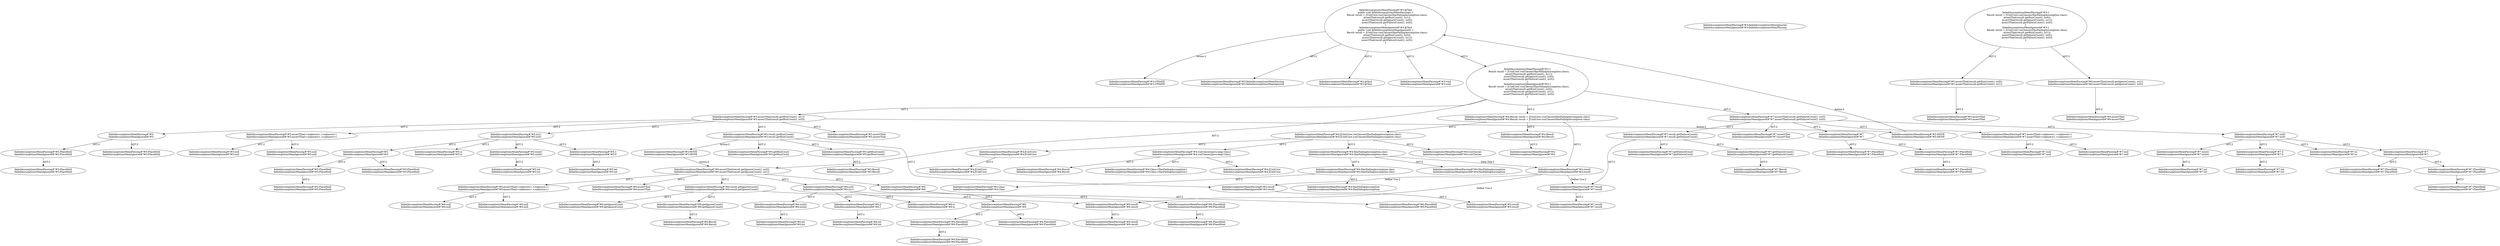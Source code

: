 digraph "Pattern" {
0 [label="failedAssumptionsMeanPassing#?#3:UPDATE
failedAssumptionsMeanIgnored#?#3:UPDATE" shape=ellipse]
1 [label="failedAssumptionsMeanPassing#?#3:@Test
public void failedAssumptionsMeanPassing() \{
    Result result = JUnitCore.runClasses(HasFailingAssumption.class);
    assertThat(result.getRunCount(), is(1));
    assertThat(result.getIgnoreCount(), is(0));
    assertThat(result.getFailureCount(), is(0));
\}
failedAssumptionsMeanIgnored#?#3:@Test
public void failedAssumptionsMeanIgnored() \{
    Result result = JUnitCore.runClasses(HasFailingAssumption.class);
    assertThat(result.getRunCount(), is(0));
    assertThat(result.getIgnoreCount(), is(1));
    assertThat(result.getFailureCount(), is(0));
\}" shape=ellipse]
2 [label="failedAssumptionsMeanPassing#?#3:failedAssumptionsMeanPassing
failedAssumptionsMeanIgnored#?#3:failedAssumptionsMeanIgnored" shape=ellipse]
3 [label="failedAssumptionsMeanPassing#?#2:@Test
failedAssumptionsMeanIgnored#?#2:@Test" shape=ellipse]
4 [label="failedAssumptionsMeanPassing#?#3:void
failedAssumptionsMeanIgnored#?#3:void" shape=ellipse]
5 [label="failedAssumptionsMeanPassing#?#3:\{
    Result result = JUnitCore.runClasses(HasFailingAssumption.class);
    assertThat(result.getRunCount(), is(1));
    assertThat(result.getIgnoreCount(), is(0));
    assertThat(result.getFailureCount(), is(0));
\}
failedAssumptionsMeanIgnored#?#3:\{
    Result result = JUnitCore.runClasses(HasFailingAssumption.class);
    assertThat(result.getRunCount(), is(0));
    assertThat(result.getIgnoreCount(), is(1));
    assertThat(result.getFailureCount(), is(0));
\}" shape=ellipse]
6 [label="failedAssumptionsMeanPassing#?#4:Result result = JUnitCore.runClasses(HasFailingAssumption.class)
failedAssumptionsMeanIgnored#?#4:Result result = JUnitCore.runClasses(HasFailingAssumption.class)" shape=ellipse]
7 [label="failedAssumptionsMeanPassing#?#4:result
failedAssumptionsMeanIgnored#?#4:result" shape=ellipse]
8 [label="failedAssumptionsMeanPassing#?#5:result
failedAssumptionsMeanIgnored#?#5:result" shape=ellipse]
9 [label="failedAssumptionsMeanPassing#?#5:result
failedAssumptionsMeanIgnored#?#5:result" shape=ellipse]
10 [label="failedAssumptionsMeanPassing#?#6:result
failedAssumptionsMeanIgnored#?#6:result" shape=ellipse]
11 [label="failedAssumptionsMeanPassing#?#6:result
failedAssumptionsMeanIgnored#?#6:result" shape=ellipse]
12 [label="failedAssumptionsMeanPassing#?#7:result
failedAssumptionsMeanIgnored#?#7:result" shape=ellipse]
13 [label="failedAssumptionsMeanPassing#?#7:result
failedAssumptionsMeanIgnored#?#7:result" shape=ellipse]
14 [label="failedAssumptionsMeanPassing#?#4:Result
failedAssumptionsMeanIgnored#?#4:Result" shape=ellipse]
15 [label="failedAssumptionsMeanPassing#?#4:
failedAssumptionsMeanIgnored#?#4:" shape=ellipse]
16 [label="failedAssumptionsMeanPassing#?#4:JUnitCore.runClasses(HasFailingAssumption.class)
failedAssumptionsMeanIgnored#?#4:JUnitCore.runClasses(HasFailingAssumption.class)" shape=ellipse]
17 [label="failedAssumptionsMeanPassing#?#4:runClasses
failedAssumptionsMeanIgnored#?#4:runClasses" shape=ellipse]
18 [label="failedAssumptionsMeanPassing#?#4:JUnitCore
failedAssumptionsMeanIgnored#?#4:JUnitCore" shape=ellipse]
19 [label="failedAssumptionsMeanPassing#?#4:JUnitCore
failedAssumptionsMeanIgnored#?#4:JUnitCore" shape=ellipse]
20 [label="failedAssumptionsMeanPassing#?#4:runClasses(java.lang.Class)
failedAssumptionsMeanIgnored#?#4:runClasses(java.lang.Class)" shape=ellipse]
21 [label="failedAssumptionsMeanPassing#?#4:JUnitCore
failedAssumptionsMeanIgnored#?#4:JUnitCore" shape=ellipse]
22 [label="failedAssumptionsMeanPassing#?#4:Result
failedAssumptionsMeanIgnored#?#4:Result" shape=ellipse]
23 [label="failedAssumptionsMeanPassing#?#4:Class<HasFailingAssumption>
failedAssumptionsMeanIgnored#?#4:Class<HasFailingAssumption>" shape=ellipse]
24 [label="failedAssumptionsMeanPassing#?#4:HasFailingAssumption.class
failedAssumptionsMeanIgnored#?#4:HasFailingAssumption.class" shape=ellipse]
25 [label="failedAssumptionsMeanPassing#?#4:HasFailingAssumption
failedAssumptionsMeanIgnored#?#4:HasFailingAssumption" shape=ellipse]
26 [label="failedAssumptionsMeanPassing#?#4:HasFailingAssumption.class
failedAssumptionsMeanIgnored#?#4:HasFailingAssumption.class" shape=ellipse]
27 [label="failedAssumptionsMeanPassing#?#4:HasFailingAssumption
failedAssumptionsMeanIgnored#?#4:HasFailingAssumption" shape=ellipse]
28 [label="failedAssumptionsMeanPassing#?#4:Class
failedAssumptionsMeanIgnored#?#4:Class" shape=ellipse]
29 [label="failedAssumptionsMeanPassing#?#5:assertThat(result.getRunCount(), is(1))
failedAssumptionsMeanIgnored#?#5:assertThat(result.getRunCount(), is(0))" shape=ellipse]
30 [label="failedAssumptionsMeanPassing#?#5:assertThat
failedAssumptionsMeanIgnored#?#5:assertThat" shape=ellipse]
31 [label="failedAssumptionsMeanPassing#?#5:
failedAssumptionsMeanIgnored#?#5:" shape=ellipse]
32 [label="failedAssumptionsMeanPassing#?#5:PlaceHold
failedAssumptionsMeanIgnored#?#5:PlaceHold" shape=ellipse]
33 [label="failedAssumptionsMeanPassing#?#5:PlaceHold
failedAssumptionsMeanIgnored#?#5:PlaceHold" shape=ellipse]
34 [label="failedAssumptionsMeanPassing#?#5:PlaceHold
failedAssumptionsMeanIgnored#?#5:PlaceHold" shape=ellipse]
35 [label="failedAssumptionsMeanPassing#?#5:assertThat(<unknown>,<unknown>)
failedAssumptionsMeanIgnored#?#5:assertThat(<unknown>,<unknown>)" shape=ellipse]
36 [label="failedAssumptionsMeanPassing#?#5:null
failedAssumptionsMeanIgnored#?#5:null" shape=ellipse]
37 [label="failedAssumptionsMeanPassing#?#5:null
failedAssumptionsMeanIgnored#?#5:null" shape=ellipse]
38 [label="failedAssumptionsMeanPassing#?#5:result.getRunCount()
failedAssumptionsMeanIgnored#?#5:result.getRunCount()" shape=ellipse]
39 [label="failedAssumptionsMeanPassing#?#5:getRunCount
failedAssumptionsMeanIgnored#?#5:getRunCount" shape=ellipse]
40 [label="failedAssumptionsMeanPassing#?#5:getRunCount()
failedAssumptionsMeanIgnored#?#5:getRunCount()" shape=ellipse]
41 [label="failedAssumptionsMeanPassing#?#5:Result
failedAssumptionsMeanIgnored#?#5:Result" shape=ellipse]
42 [label="failedAssumptionsMeanPassing#?#5:MOVE
failedAssumptionsMeanIgnored#?#5:MOVE" shape=ellipse]
43 [label="failedAssumptionsMeanPassing#?#6:assertThat(result.getIgnoreCount(), is(0))
failedAssumptionsMeanIgnored#?#6:assertThat(result.getIgnoreCount(), is(1))" shape=ellipse]
44 [label="failedAssumptionsMeanPassing#?#6:assertThat
failedAssumptionsMeanIgnored#?#6:assertThat" shape=ellipse]
45 [label="failedAssumptionsMeanPassing#?#6:
failedAssumptionsMeanIgnored#?#6:" shape=ellipse]
46 [label="failedAssumptionsMeanPassing#?#6:PlaceHold
failedAssumptionsMeanIgnored#?#6:PlaceHold" shape=ellipse]
47 [label="failedAssumptionsMeanPassing#?#6:PlaceHold
failedAssumptionsMeanIgnored#?#6:PlaceHold" shape=ellipse]
48 [label="failedAssumptionsMeanPassing#?#6:PlaceHold
failedAssumptionsMeanIgnored#?#6:PlaceHold" shape=ellipse]
49 [label="failedAssumptionsMeanPassing#?#6:assertThat(<unknown>,<unknown>)
failedAssumptionsMeanIgnored#?#6:assertThat(<unknown>,<unknown>)" shape=ellipse]
50 [label="failedAssumptionsMeanPassing#?#6:null
failedAssumptionsMeanIgnored#?#6:null" shape=ellipse]
51 [label="failedAssumptionsMeanPassing#?#6:null
failedAssumptionsMeanIgnored#?#6:null" shape=ellipse]
52 [label="failedAssumptionsMeanPassing#?#6:result.getIgnoreCount()
failedAssumptionsMeanIgnored#?#6:result.getIgnoreCount()" shape=ellipse]
53 [label="failedAssumptionsMeanPassing#?#6:getIgnoreCount
failedAssumptionsMeanIgnored#?#6:getIgnoreCount" shape=ellipse]
54 [label="failedAssumptionsMeanPassing#?#6:getIgnoreCount()
failedAssumptionsMeanIgnored#?#6:getIgnoreCount()" shape=ellipse]
55 [label="failedAssumptionsMeanPassing#?#6:Result
failedAssumptionsMeanIgnored#?#6:Result" shape=ellipse]
56 [label="failedAssumptionsMeanPassing#?#6:is(0)
failedAssumptionsMeanIgnored#?#6:is(1)" shape=ellipse]
57 [label="failedAssumptionsMeanPassing#?#6:is
failedAssumptionsMeanIgnored#?#6:is" shape=ellipse]
58 [label="failedAssumptionsMeanPassing#?#6:
failedAssumptionsMeanIgnored#?#6:" shape=ellipse]
59 [label="failedAssumptionsMeanPassing#?#6:PlaceHold
failedAssumptionsMeanIgnored#?#6:PlaceHold" shape=ellipse]
60 [label="failedAssumptionsMeanPassing#?#6:PlaceHold
failedAssumptionsMeanIgnored#?#6:PlaceHold" shape=ellipse]
61 [label="failedAssumptionsMeanPassing#?#6:PlaceHold
failedAssumptionsMeanIgnored#?#6:PlaceHold" shape=ellipse]
62 [label="failedAssumptionsMeanPassing#?#6:is(int)
failedAssumptionsMeanIgnored#?#6:is(int)" shape=ellipse]
63 [label="failedAssumptionsMeanPassing#?#6:int
failedAssumptionsMeanIgnored#?#6:int" shape=ellipse]
64 [label="failedAssumptionsMeanPassing#?#6:0
failedAssumptionsMeanIgnored#?#6:1" shape=ellipse]
65 [label="failedAssumptionsMeanPassing#?#6:int
failedAssumptionsMeanIgnored#?#6:int" shape=ellipse]
66 [label="failedAssumptionsMeanPassing#?#5:is(1)
failedAssumptionsMeanIgnored#?#5:is(0)" shape=ellipse]
67 [label="failedAssumptionsMeanPassing#?#5:is
failedAssumptionsMeanIgnored#?#5:is" shape=ellipse]
68 [label="failedAssumptionsMeanPassing#?#5:
failedAssumptionsMeanIgnored#?#5:" shape=ellipse]
69 [label="failedAssumptionsMeanPassing#?#5:PlaceHold
failedAssumptionsMeanIgnored#?#5:PlaceHold" shape=ellipse]
70 [label="failedAssumptionsMeanPassing#?#5:PlaceHold
failedAssumptionsMeanIgnored#?#5:PlaceHold" shape=ellipse]
71 [label="failedAssumptionsMeanPassing#?#5:PlaceHold
failedAssumptionsMeanIgnored#?#5:PlaceHold" shape=ellipse]
72 [label="failedAssumptionsMeanPassing#?#5:is(int)
failedAssumptionsMeanIgnored#?#5:is(int)" shape=ellipse]
73 [label="failedAssumptionsMeanPassing#?#5:int
failedAssumptionsMeanIgnored#?#5:int" shape=ellipse]
74 [label="failedAssumptionsMeanPassing#?#5:1
failedAssumptionsMeanIgnored#?#5:0" shape=ellipse]
75 [label="failedAssumptionsMeanPassing#?#5:int
failedAssumptionsMeanIgnored#?#5:int" shape=ellipse]
76 [label="failedAssumptionsMeanPassing#?#5:MOVE
failedAssumptionsMeanIgnored#?#5:MOVE" shape=ellipse]
77 [label="failedAssumptionsMeanPassing#?#7:assertThat(result.getFailureCount(), is(0))
failedAssumptionsMeanIgnored#?#7:assertThat(result.getFailureCount(), is(0))" shape=ellipse]
78 [label="failedAssumptionsMeanPassing#?#7:assertThat
failedAssumptionsMeanIgnored#?#7:assertThat" shape=ellipse]
79 [label="failedAssumptionsMeanPassing#?#7:
failedAssumptionsMeanIgnored#?#7:" shape=ellipse]
80 [label="failedAssumptionsMeanPassing#?#7:PlaceHold
failedAssumptionsMeanIgnored#?#7:PlaceHold" shape=ellipse]
81 [label="failedAssumptionsMeanPassing#?#7:PlaceHold
failedAssumptionsMeanIgnored#?#7:PlaceHold" shape=ellipse]
82 [label="failedAssumptionsMeanPassing#?#7:PlaceHold
failedAssumptionsMeanIgnored#?#7:PlaceHold" shape=ellipse]
83 [label="failedAssumptionsMeanPassing#?#7:assertThat(<unknown>,<unknown>)
failedAssumptionsMeanIgnored#?#7:assertThat(<unknown>,<unknown>)" shape=ellipse]
84 [label="failedAssumptionsMeanPassing#?#7:null
failedAssumptionsMeanIgnored#?#7:null" shape=ellipse]
85 [label="failedAssumptionsMeanPassing#?#7:null
failedAssumptionsMeanIgnored#?#7:null" shape=ellipse]
86 [label="failedAssumptionsMeanPassing#?#7:result.getFailureCount()
failedAssumptionsMeanIgnored#?#7:result.getFailureCount()" shape=ellipse]
87 [label="failedAssumptionsMeanPassing#?#7:getFailureCount
failedAssumptionsMeanIgnored#?#7:getFailureCount" shape=ellipse]
88 [label="failedAssumptionsMeanPassing#?#7:getFailureCount()
failedAssumptionsMeanIgnored#?#7:getFailureCount()" shape=ellipse]
89 [label="failedAssumptionsMeanPassing#?#7:Result
failedAssumptionsMeanIgnored#?#7:Result" shape=ellipse]
90 [label="failedAssumptionsMeanPassing#?#7:is(0)
failedAssumptionsMeanIgnored#?#7:is(0)" shape=ellipse]
91 [label="failedAssumptionsMeanPassing#?#7:is
failedAssumptionsMeanIgnored#?#7:is" shape=ellipse]
92 [label="failedAssumptionsMeanPassing#?#7:
failedAssumptionsMeanIgnored#?#7:" shape=ellipse]
93 [label="failedAssumptionsMeanPassing#?#7:PlaceHold
failedAssumptionsMeanIgnored#?#7:PlaceHold" shape=ellipse]
94 [label="failedAssumptionsMeanPassing#?#7:PlaceHold
failedAssumptionsMeanIgnored#?#7:PlaceHold" shape=ellipse]
95 [label="failedAssumptionsMeanPassing#?#7:PlaceHold
failedAssumptionsMeanIgnored#?#7:PlaceHold" shape=ellipse]
96 [label="failedAssumptionsMeanPassing#?#7:is(int)
failedAssumptionsMeanIgnored#?#7:is(int)" shape=ellipse]
97 [label="failedAssumptionsMeanPassing#?#7:int
failedAssumptionsMeanIgnored#?#7:int" shape=ellipse]
98 [label="failedAssumptionsMeanPassing#?#7:0
failedAssumptionsMeanIgnored#?#7:0" shape=ellipse]
99 [label="failedAssumptionsMeanPassing#?#7:int
failedAssumptionsMeanIgnored#?#7:int" shape=ellipse]
100 [label="failedAssumptionsMeanPassing#?#3:failedAssumptionsMeanIgnored
failedAssumptionsMeanIgnored#?#3:failedAssumptionsMeanPassing" shape=ellipse]
101 [label="failedAssumptionsMeanPassing#?#3:\{
    Result result = JUnitCore.runClasses(HasFailingAssumption.class);
    assertThat(result.getRunCount(), is(0));
    assertThat(result.getIgnoreCount(), is(1));
    assertThat(result.getFailureCount(), is(0));
\}
failedAssumptionsMeanIgnored#?#3:\{
    Result result = JUnitCore.runClasses(HasFailingAssumption.class);
    assertThat(result.getRunCount(), is(1));
    assertThat(result.getIgnoreCount(), is(0));
    assertThat(result.getFailureCount(), is(0));
\}" shape=ellipse]
102 [label="failedAssumptionsMeanPassing#?#5:assertThat(result.getRunCount(), is(0))
failedAssumptionsMeanIgnored#?#5:assertThat(result.getRunCount(), is(1))" shape=ellipse]
103 [label="failedAssumptionsMeanPassing#?#5:assertThat
failedAssumptionsMeanIgnored#?#5:assertThat" shape=ellipse]
104 [label="failedAssumptionsMeanPassing#?#6:assertThat(result.getIgnoreCount(), is(1))
failedAssumptionsMeanIgnored#?#6:assertThat(result.getIgnoreCount(), is(0))" shape=ellipse]
105 [label="failedAssumptionsMeanPassing#?#6:assertThat
failedAssumptionsMeanIgnored#?#6:assertThat" shape=ellipse]
1 -> 0 [label="Action:2"];
1 -> 2 [label="AST:2"];
1 -> 3 [label="AST:2"];
1 -> 4 [label="AST:2"];
1 -> 5 [label="AST:2"];
5 -> 6 [label="AST:2"];
5 -> 29 [label="AST:2"];
5 -> 43 [label="AST:2"];
5 -> 77 [label="AST:2"];
6 -> 7 [label="AST:2"];
6 -> 14 [label="AST:2"];
6 -> 16 [label="AST:2"];
7 -> 8 [label="Define Use:2"];
7 -> 10 [label="Define Use:2"];
7 -> 12 [label="Define Use:2"];
8 -> 9 [label="AST:2"];
10 -> 11 [label="AST:2"];
12 -> 13 [label="AST:2"];
14 -> 15 [label="AST:2"];
16 -> 17 [label="AST:2"];
16 -> 18 [label="AST:2"];
16 -> 20 [label="AST:2"];
16 -> 24 [label="AST:2"];
18 -> 19 [label="AST:2"];
20 -> 21 [label="AST:2"];
20 -> 22 [label="AST:2"];
20 -> 23 [label="AST:2"];
24 -> 7 [label="Data Dep:2"];
24 -> 25 [label="AST:2"];
24 -> 26 [label="AST:2"];
26 -> 27 [label="AST:2"];
26 -> 28 [label="AST:2"];
29 -> 30 [label="AST:2"];
29 -> 31 [label="AST:2"];
29 -> 35 [label="AST:2"];
29 -> 38 [label="AST:2"];
29 -> 66 [label="AST:2"];
29 -> 76 [label="Action:2"];
31 -> 32 [label="AST:2"];
31 -> 33 [label="AST:2"];
33 -> 34 [label="AST:2"];
35 -> 36 [label="AST:2"];
35 -> 37 [label="AST:2"];
38 -> 8 [label="AST:2"];
38 -> 39 [label="AST:2"];
38 -> 40 [label="AST:2"];
38 -> 42 [label="Action:2"];
40 -> 41 [label="AST:2"];
42 -> 43 [label="Action:2"];
43 -> 44 [label="AST:2"];
43 -> 45 [label="AST:2"];
43 -> 49 [label="AST:2"];
43 -> 52 [label="AST:2"];
43 -> 56 [label="AST:2"];
45 -> 46 [label="AST:2"];
45 -> 47 [label="AST:2"];
47 -> 48 [label="AST:2"];
49 -> 50 [label="AST:2"];
49 -> 51 [label="AST:2"];
52 -> 10 [label="AST:2"];
52 -> 53 [label="AST:2"];
52 -> 54 [label="AST:2"];
54 -> 55 [label="AST:2"];
56 -> 57 [label="AST:2"];
56 -> 58 [label="AST:2"];
56 -> 62 [label="AST:2"];
56 -> 64 [label="AST:2"];
58 -> 59 [label="AST:2"];
58 -> 60 [label="AST:2"];
60 -> 61 [label="AST:2"];
62 -> 63 [label="AST:2"];
64 -> 65 [label="AST:2"];
66 -> 67 [label="AST:2"];
66 -> 68 [label="AST:2"];
66 -> 72 [label="AST:2"];
66 -> 74 [label="AST:2"];
68 -> 69 [label="AST:2"];
68 -> 70 [label="AST:2"];
70 -> 71 [label="AST:2"];
72 -> 73 [label="AST:2"];
74 -> 75 [label="AST:2"];
76 -> 1 [label="Action:2"];
77 -> 78 [label="AST:2"];
77 -> 79 [label="AST:2"];
77 -> 83 [label="AST:2"];
77 -> 86 [label="AST:2"];
77 -> 90 [label="AST:2"];
79 -> 80 [label="AST:2"];
79 -> 81 [label="AST:2"];
81 -> 82 [label="AST:2"];
83 -> 84 [label="AST:2"];
83 -> 85 [label="AST:2"];
86 -> 12 [label="AST:2"];
86 -> 87 [label="AST:2"];
86 -> 88 [label="AST:2"];
88 -> 89 [label="AST:2"];
90 -> 91 [label="AST:2"];
90 -> 92 [label="AST:2"];
90 -> 96 [label="AST:2"];
90 -> 98 [label="AST:2"];
92 -> 93 [label="AST:2"];
92 -> 94 [label="AST:2"];
94 -> 95 [label="AST:2"];
96 -> 97 [label="AST:2"];
98 -> 99 [label="AST:2"];
101 -> 102 [label="AST:2"];
101 -> 104 [label="AST:2"];
102 -> 103 [label="AST:2"];
104 -> 105 [label="AST:2"];
}